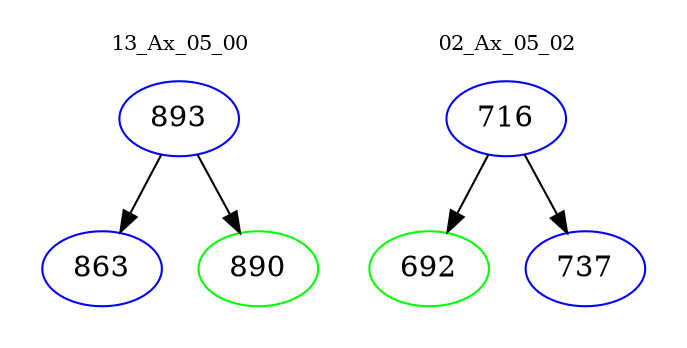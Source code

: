 digraph{
subgraph cluster_0 {
color = white
label = "13_Ax_05_00";
fontsize=10;
T0_893 [label="893", color="blue"]
T0_893 -> T0_863 [color="black"]
T0_863 [label="863", color="blue"]
T0_893 -> T0_890 [color="black"]
T0_890 [label="890", color="green"]
}
subgraph cluster_1 {
color = white
label = "02_Ax_05_02";
fontsize=10;
T1_716 [label="716", color="blue"]
T1_716 -> T1_692 [color="black"]
T1_692 [label="692", color="green"]
T1_716 -> T1_737 [color="black"]
T1_737 [label="737", color="blue"]
}
}
